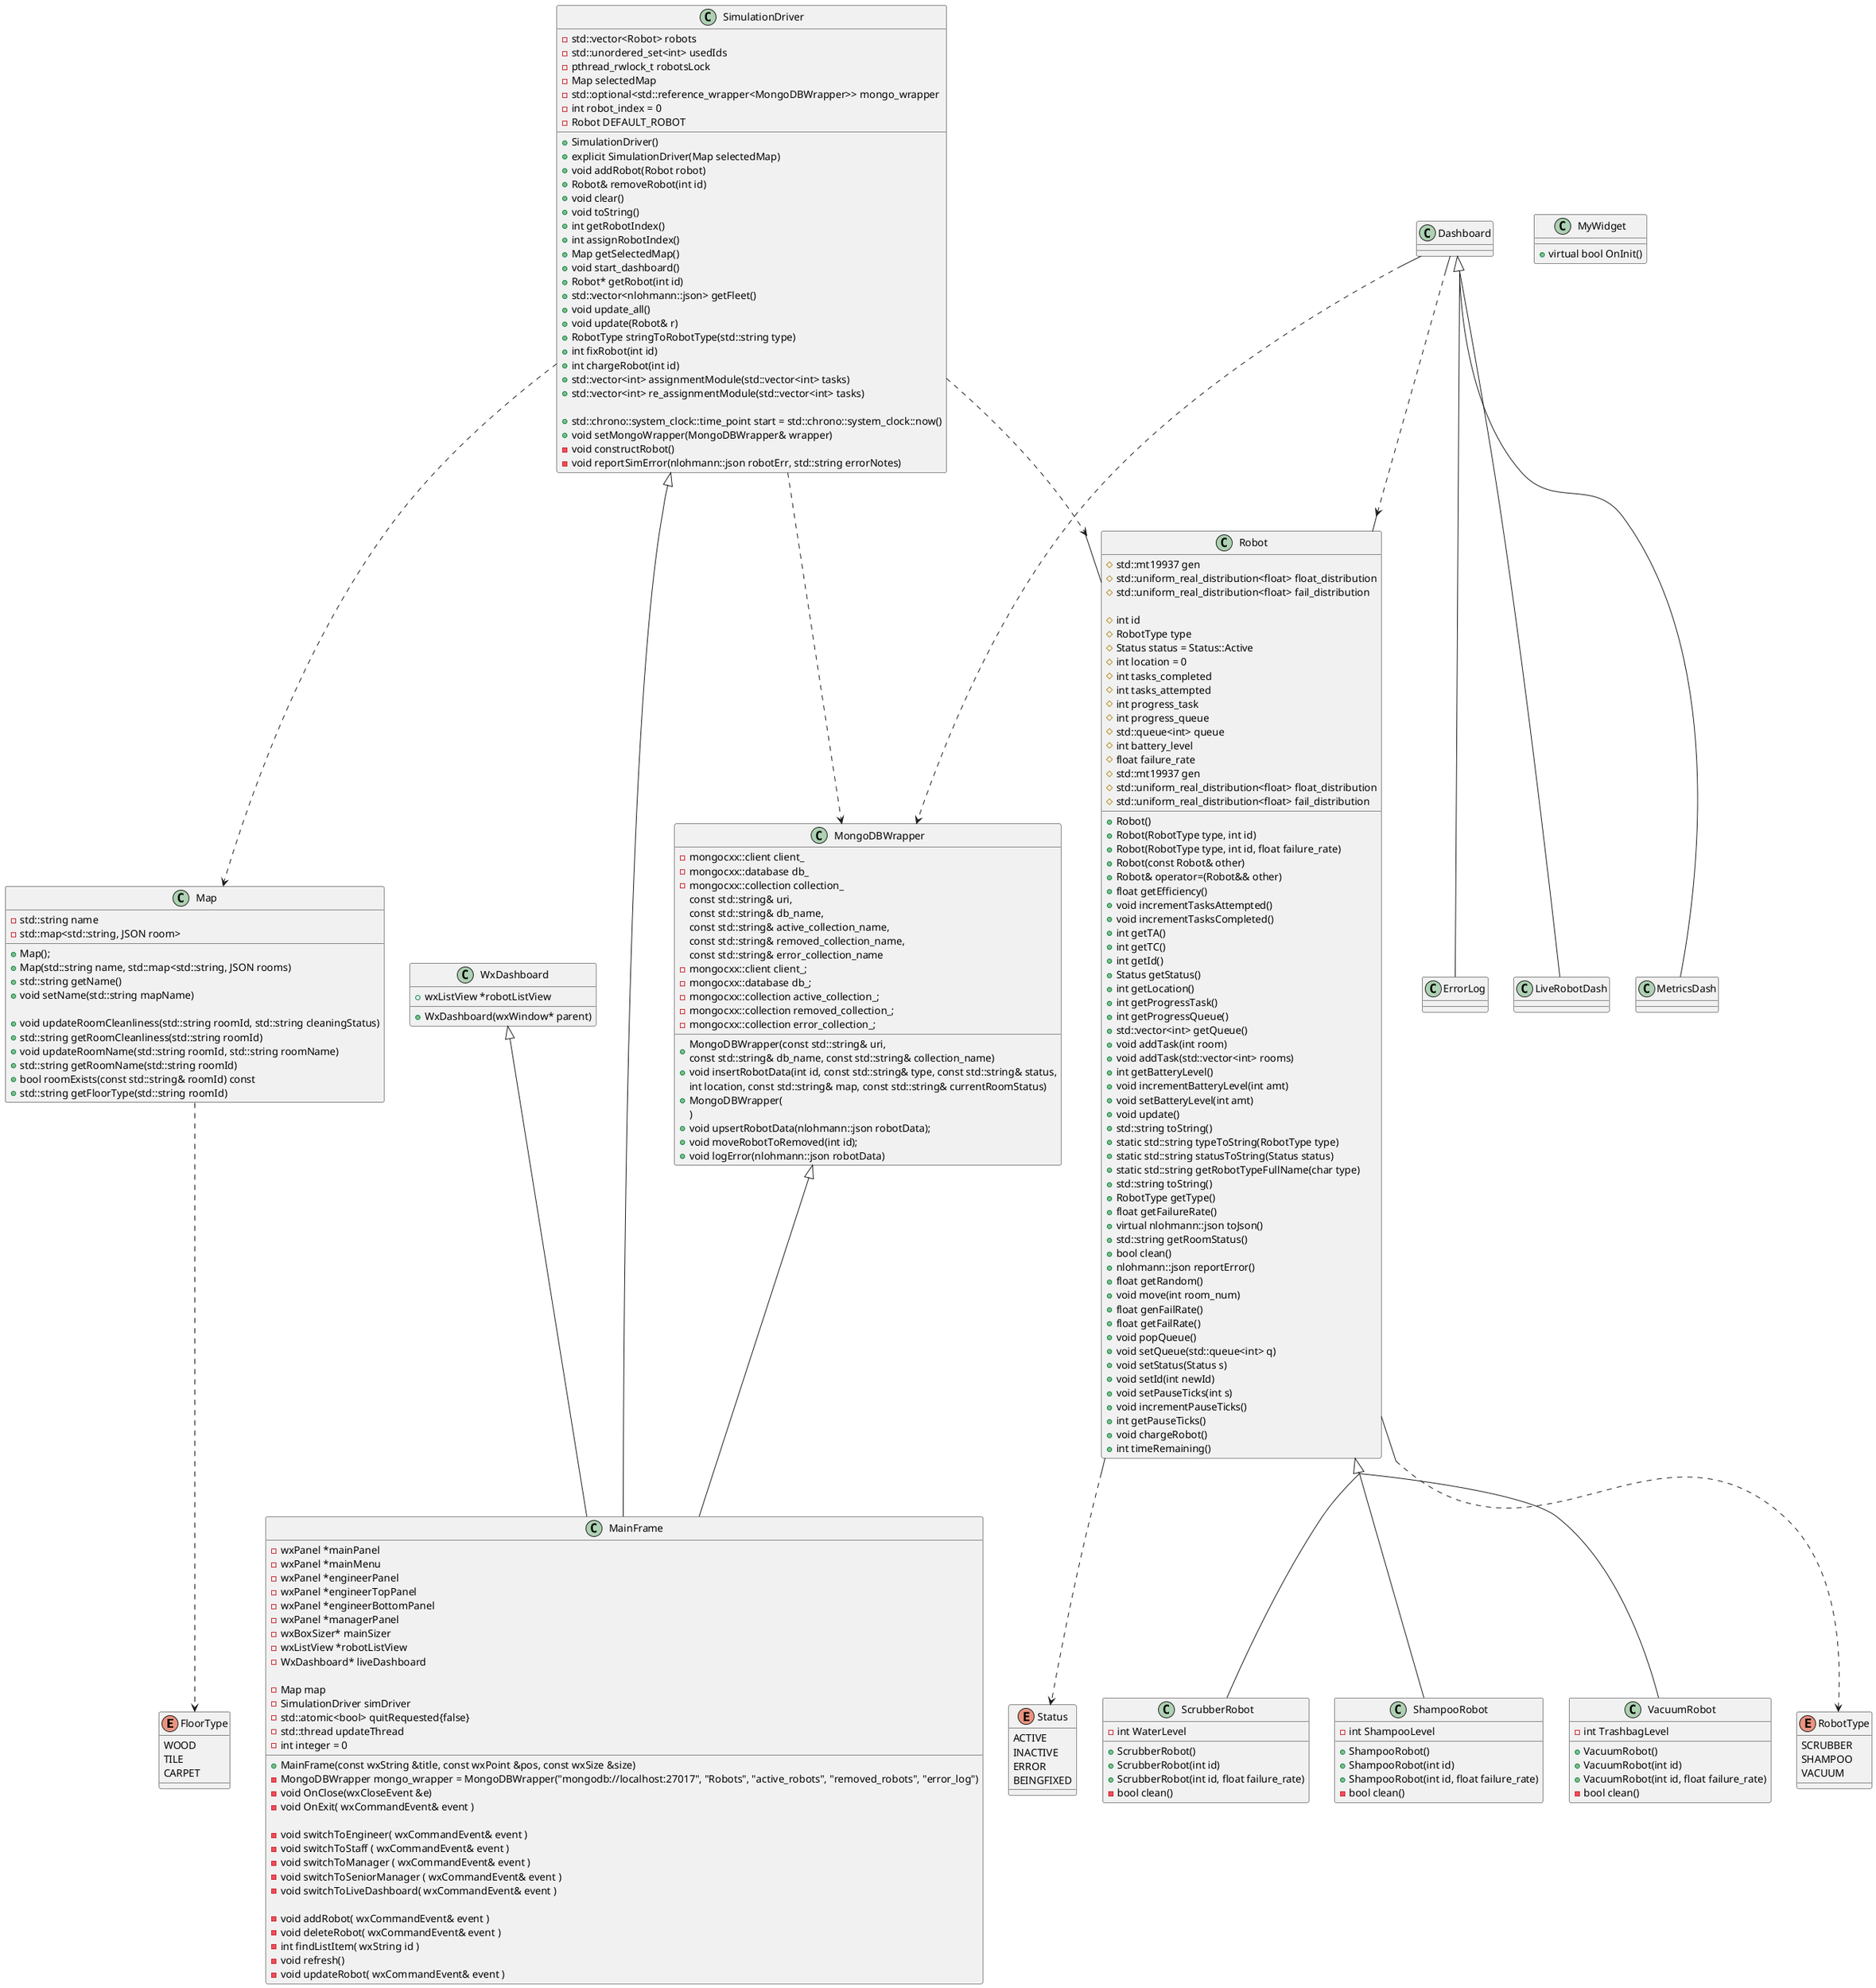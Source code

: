 @startuml class_diagram
skinparam groupInheritance 3


enum FloorType{
    WOOD
    TILE
    CARPET
}

enum RobotType{
    SCRUBBER
    SHAMPOO
    VACUUM
}

enum Status{
    ACTIVE
    INACTIVE
    ERROR
    BEINGFIXED
}

class Map{
    -std::string name   
    -std::map<std::string, JSON room>

    +Map();
    +Map(std::string name, std::map<std::string, JSON rooms)
    +std::string getName()
    +void setName(std::string mapName)

    +void updateRoomCleanliness(std::string roomId, std::string cleaningStatus)
    +std::string getRoomCleanliness(std::string roomId)
    +void updateRoomName(std::string roomId, std::string roomName)
    +std::string getRoomName(std::string roomId)
    +bool roomExists(const std::string& roomId) const
    +std::string getFloorType(std::string roomId) 

}

class Robot{
    +Robot() 
        +Robot(RobotType type, int id) 
        +Robot(RobotType type, int id, float failure_rate)
        +Robot(const Robot& other)
        +Robot& operator=(Robot&& other)
        +float getEfficiency() 
        +void incrementTasksAttempted()
        +void incrementTasksCompleted()
        +int getTA() 
        +int getTC() 
        +int getId() 
        +Status getStatus() 
        +int getLocation() 
        +int getProgressTask() 
        +int getProgressQueue() 
        +std::vector<int> getQueue() 
        +void addTask(int room)
        +void addTask(std::vector<int> rooms)
        +int getBatteryLevel() 
        +void incrementBatteryLevel(int amt)
        +void setBatteryLevel(int amt)
        +void update()  
        +std::string toString() 
        +static std::string typeToString(RobotType type)
        +static std::string statusToString(Status status)
        +static std::string getRobotTypeFullName(char type)
        +std::string toString()
        +RobotType getType()
        +float getFailureRate()
        +virtual nlohmann::json toJson()
        +std::string getRoomStatus() 
        +bool clean()     
        +nlohmann::json reportError()  
        +float getRandom()   
        +void move(int room_num) 
        +float genFailRate()
        +float getFailRate() 
        +void popQueue()
        +void setQueue(std::queue<int> q)
        +void setStatus(Status s)
        +void setId(int newId)
        +void setPauseTicks(int s)
        +void incrementPauseTicks() 
        +int getPauseTicks()
        +void chargeRobot()
        +int timeRemaining() 
        #std::mt19937 gen
        #std::uniform_real_distribution<float> float_distribution
        #std::uniform_real_distribution<float> fail_distribution

        #int id
        #RobotType type
        #Status status = Status::Active
        #int location = 0
        #int tasks_completed
        #int tasks_attempted
        #int progress_task
        #int progress_queue
        #std::queue<int> queue
        #int battery_level
        #float failure_rate
        #std::mt19937 gen
        #std::uniform_real_distribution<float> float_distribution
        #std::uniform_real_distribution<float> fail_distribution
}

Robot ..> RobotType
Robot ..> Status

class ScrubberRobot{
    +ScrubberRobot() 
    +ScrubberRobot(int id) 
    +ScrubberRobot(int id, float failure_rate) 
    -int WaterLevel 
    -bool clean() 
}


class ShampooRobot{
    +ShampooRobot()  
    +ShampooRobot(int id)  
    +ShampooRobot(int id, float failure_rate)  
    -int ShampooLevel  
    -bool clean()  
}

class VacuumRobot{
    +VacuumRobot()  
    +VacuumRobot(int id)  
    +VacuumRobot(int id, float failure_rate)  
    -int TrashbagLevel  
    -bool clean()   
}

Robot <|-- ScrubberRobot
Robot <|-- ShampooRobot
Robot <|-- VacuumRobot


Dashboard <|-- ErrorLog
Dashboard <|-- LiveRobotDash
Dashboard <|-- MetricsDash

Dashboard ..> MongoDBWrapper
Dashboard ..> Robot
SimulationDriver ..> Map
Map ..> FloorType
class MongoDBWrapper{
    +MongoDBWrapper(const std::string& uri, \nconst std::string& db_name, const std::string& collection_name)   
    +void insertRobotData(int id, const std::string& type, const std::string& status, 
                         int location, const std::string& map, const std::string& currentRoomStatus)   

    -mongocxx::client client_   
    -mongocxx::database db_   
    -mongocxx::collection collection_   
}

' class AssignmentModule{
'     -Map curr_map
'     -long time
'     -void close()
'     +boolean assign(std::vector<Robot> fleet, std::vector<int> rooms)
'     - Calendar calendar
'     - SimulationDriver sd


' }

' AssignmentModule ..> Robot
' AssignmentModule ..> SimulationDriver
SimulationDriver ..> MongoDBWrapper

class SimulationDriver{
        +SimulationDriver()
        +explicit SimulationDriver(Map selectedMap)
        +void addRobot(Robot robot)
        +Robot& removeRobot(int id)
        +void clear()
        +void toString()
        +int getRobotIndex() 
        +int assignRobotIndex()
        +Map getSelectedMap() 
        +void start_dashboard()
        +Robot* getRobot(int id)
        +std::vector<nlohmann::json> getFleet()
        +void update_all()
        +void update(Robot& r)
        +RobotType stringToRobotType(std::string type)
        +int fixRobot(int id)
        +int chargeRobot(int id)
        +std::vector<int> assignmentModule(std::vector<int> tasks)
        +std::vector<int> re_assignmentModule(std::vector<int> tasks)

        +std::chrono::system_clock::time_point start = std::chrono::system_clock::now()
        +void setMongoWrapper(MongoDBWrapper& wrapper)


        -std::vector<Robot> robots
        -std::unordered_set<int> usedIds
        -pthread_rwlock_t robotsLock
        -Map selectedMap
        -std::optional<std::reference_wrapper<MongoDBWrapper>> mongo_wrapper
        -int robot_index = 0
        -Robot DEFAULT_ROBOT
        -void constructRobot()
        -void reportSimError(nlohmann::json robotErr, std::string errorNotes)
}

SimulationDriver ..> Robot

class WxDashboard{
    +WxDashboard(wxWindow* parent)
    +wxListView *robotListView
}

class MyWidget{
    +virtual bool OnInit()
}

WxDashboard <|-- MainFrame
MongoDBWrapper <|-- MainFrame
SimulationDriver <|-- MainFrame


class MainFrame{
    +MainFrame(const wxString &title, const wxPoint &pos, const wxSize &size)
    -wxPanel *mainPanel
    -wxPanel *mainMenu
    -wxPanel *engineerPanel
    -wxPanel *engineerTopPanel
    -wxPanel *engineerBottomPanel
    -wxPanel *managerPanel
    -wxBoxSizer* mainSizer
    -wxListView *robotListView
    -WxDashboard* liveDashboard

    -Map map
    -MongoDBWrapper mongo_wrapper = MongoDBWrapper("mongodb://localhost:27017", "Robots", "active_robots", "removed_robots", "error_log")
    -SimulationDriver simDriver
    -std::atomic<bool> quitRequested{false}
    -std::thread updateThread
    -int integer = 0

    -void OnClose(wxCloseEvent &e)
    -void OnExit( wxCommandEvent& event )
    
    -void switchToEngineer( wxCommandEvent& event )
    -void switchToStaff ( wxCommandEvent& event )
    -void switchToManager ( wxCommandEvent& event )
    -void switchToSeniorManager ( wxCommandEvent& event )
    -void switchToLiveDashboard( wxCommandEvent& event )
    
    -void addRobot( wxCommandEvent& event )
    -void deleteRobot( wxCommandEvent& event )
    -int findListItem( wxString id )
    -void refresh()
    -void updateRobot( wxCommandEvent& event )
}

class MongoDBWrapper{
    +MongoDBWrapper(
            const std::string& uri, 
            const std::string& db_name, 
            const std::string& active_collection_name, 
            const std::string& removed_collection_name,
            const std::string& error_collection_name
    )
    +void upsertRobotData(nlohmann::json robotData);
    +void moveRobotToRemoved(int id);
    +void logError(nlohmann::json robotData)
    -mongocxx::client client_;
    -mongocxx::database db_;
    -mongocxx::collection active_collection_;
    -mongocxx::collection removed_collection_;
    -mongocxx::collection error_collection_;

}
